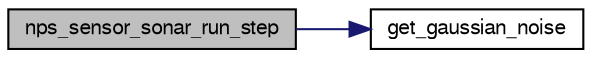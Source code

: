 digraph "nps_sensor_sonar_run_step"
{
  edge [fontname="FreeSans",fontsize="10",labelfontname="FreeSans",labelfontsize="10"];
  node [fontname="FreeSans",fontsize="10",shape=record];
  rankdir="LR";
  Node1 [label="nps_sensor_sonar_run_step",height=0.2,width=0.4,color="black", fillcolor="grey75", style="filled", fontcolor="black"];
  Node1 -> Node2 [color="midnightblue",fontsize="10",style="solid",fontname="FreeSans"];
  Node2 [label="get_gaussian_noise",height=0.2,width=0.4,color="black", fillcolor="white", style="filled",URL="$nps__random_8c.html#afb017bf1a44383f8364967264cd91d8f"];
}
